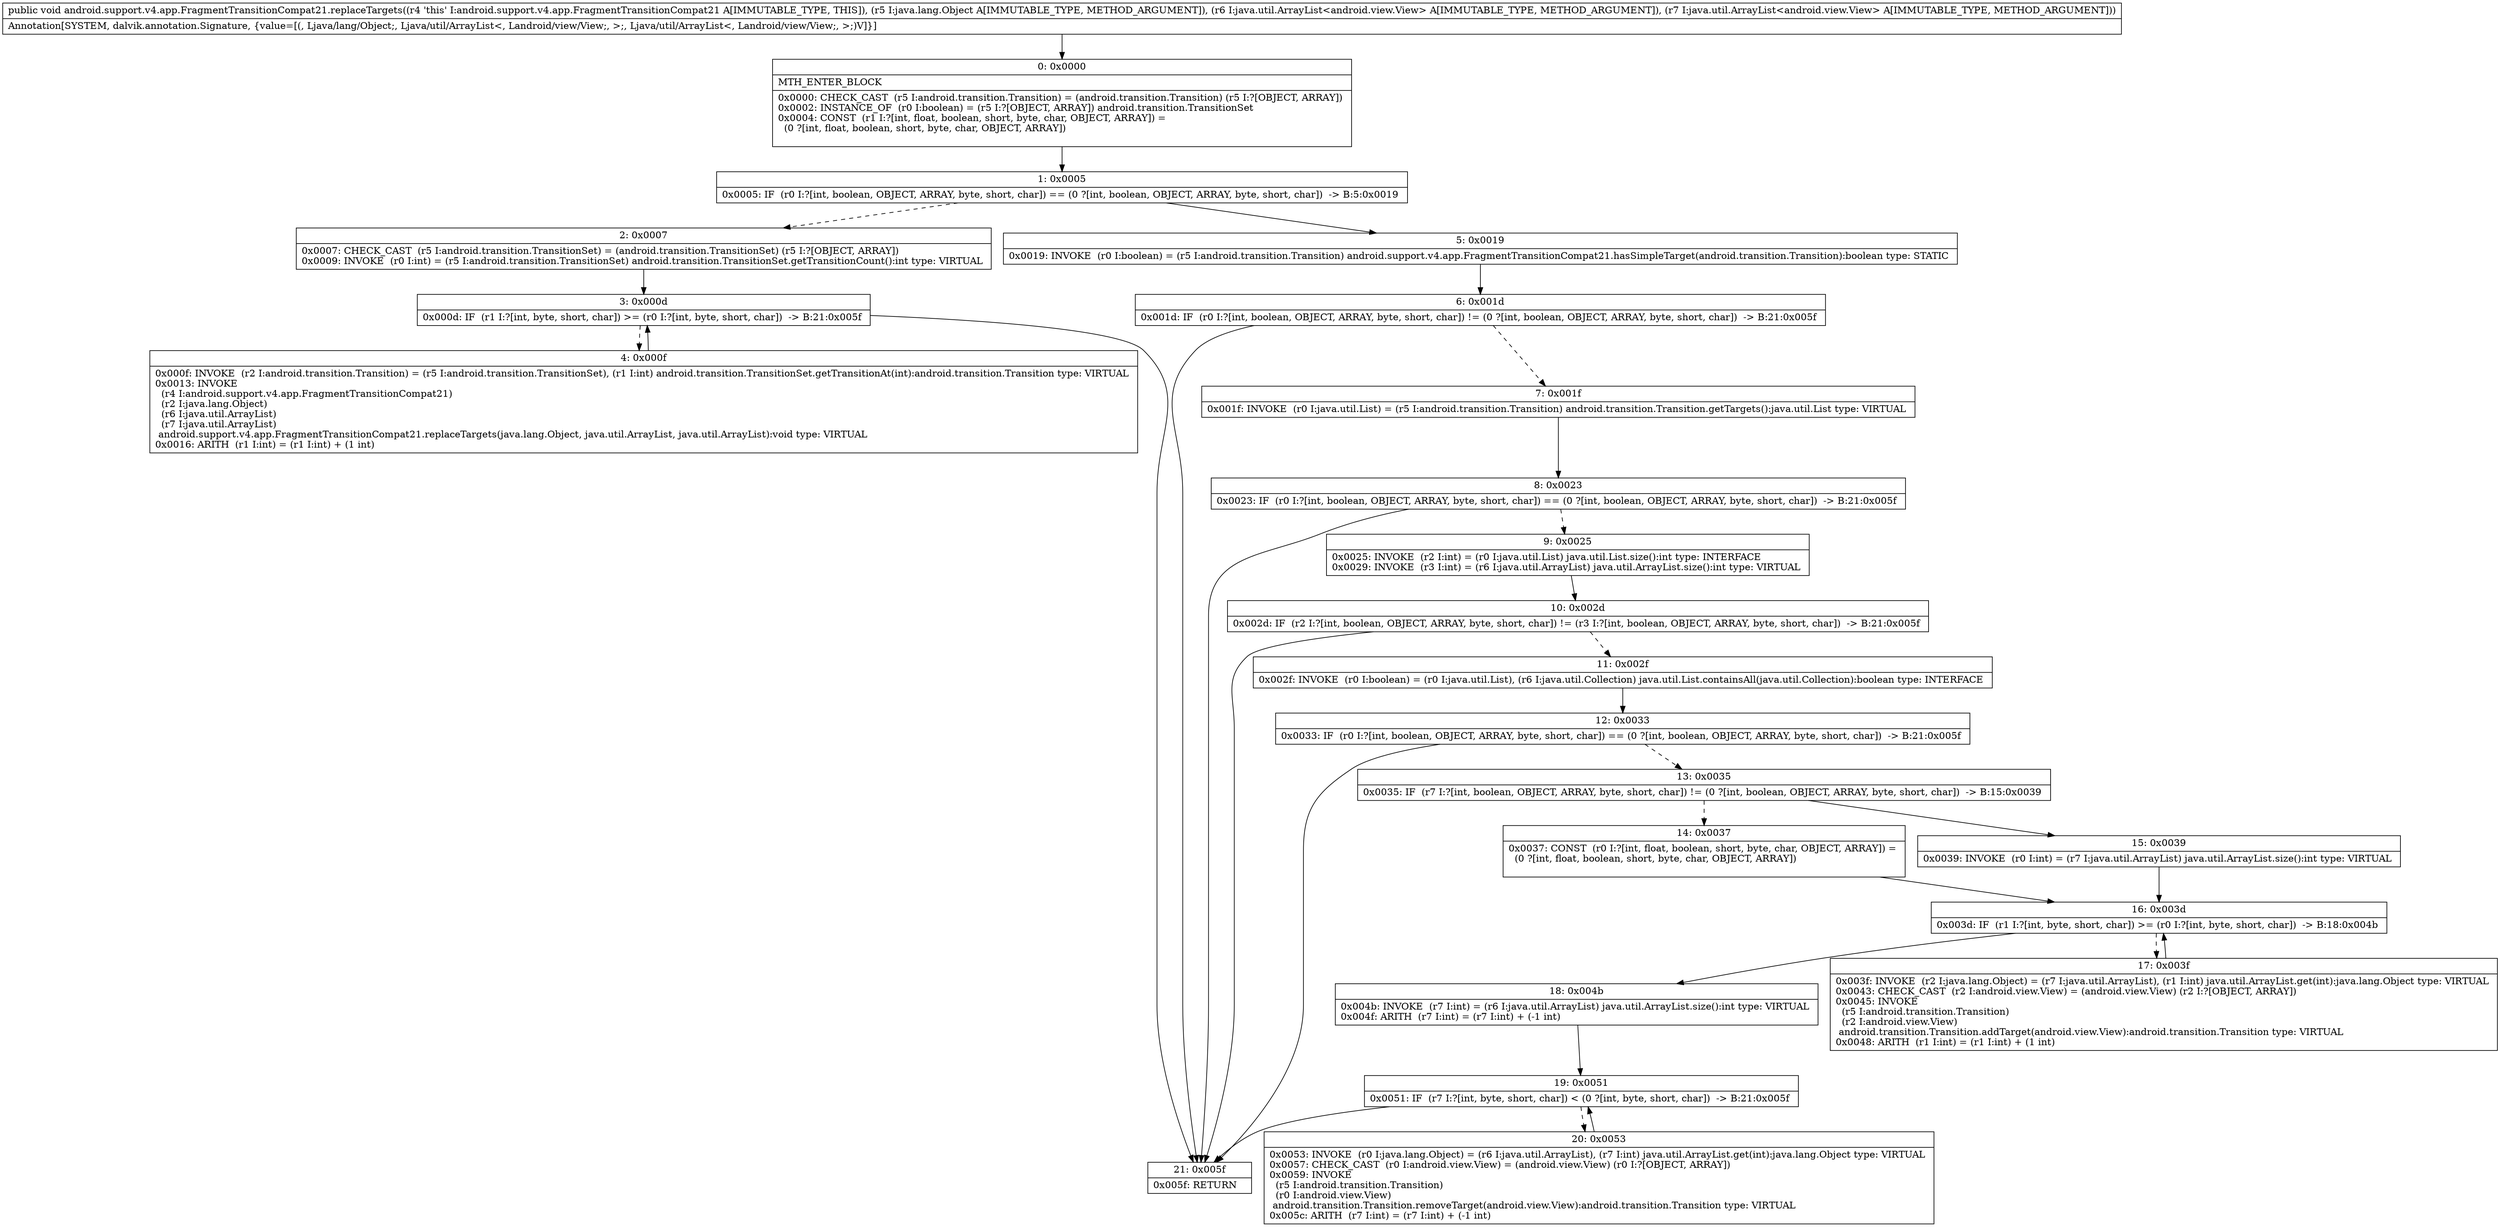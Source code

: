 digraph "CFG forandroid.support.v4.app.FragmentTransitionCompat21.replaceTargets(Ljava\/lang\/Object;Ljava\/util\/ArrayList;Ljava\/util\/ArrayList;)V" {
Node_0 [shape=record,label="{0\:\ 0x0000|MTH_ENTER_BLOCK\l|0x0000: CHECK_CAST  (r5 I:android.transition.Transition) = (android.transition.Transition) (r5 I:?[OBJECT, ARRAY]) \l0x0002: INSTANCE_OF  (r0 I:boolean) = (r5 I:?[OBJECT, ARRAY]) android.transition.TransitionSet \l0x0004: CONST  (r1 I:?[int, float, boolean, short, byte, char, OBJECT, ARRAY]) = \l  (0 ?[int, float, boolean, short, byte, char, OBJECT, ARRAY])\l \l}"];
Node_1 [shape=record,label="{1\:\ 0x0005|0x0005: IF  (r0 I:?[int, boolean, OBJECT, ARRAY, byte, short, char]) == (0 ?[int, boolean, OBJECT, ARRAY, byte, short, char])  \-\> B:5:0x0019 \l}"];
Node_2 [shape=record,label="{2\:\ 0x0007|0x0007: CHECK_CAST  (r5 I:android.transition.TransitionSet) = (android.transition.TransitionSet) (r5 I:?[OBJECT, ARRAY]) \l0x0009: INVOKE  (r0 I:int) = (r5 I:android.transition.TransitionSet) android.transition.TransitionSet.getTransitionCount():int type: VIRTUAL \l}"];
Node_3 [shape=record,label="{3\:\ 0x000d|0x000d: IF  (r1 I:?[int, byte, short, char]) \>= (r0 I:?[int, byte, short, char])  \-\> B:21:0x005f \l}"];
Node_4 [shape=record,label="{4\:\ 0x000f|0x000f: INVOKE  (r2 I:android.transition.Transition) = (r5 I:android.transition.TransitionSet), (r1 I:int) android.transition.TransitionSet.getTransitionAt(int):android.transition.Transition type: VIRTUAL \l0x0013: INVOKE  \l  (r4 I:android.support.v4.app.FragmentTransitionCompat21)\l  (r2 I:java.lang.Object)\l  (r6 I:java.util.ArrayList)\l  (r7 I:java.util.ArrayList)\l android.support.v4.app.FragmentTransitionCompat21.replaceTargets(java.lang.Object, java.util.ArrayList, java.util.ArrayList):void type: VIRTUAL \l0x0016: ARITH  (r1 I:int) = (r1 I:int) + (1 int) \l}"];
Node_5 [shape=record,label="{5\:\ 0x0019|0x0019: INVOKE  (r0 I:boolean) = (r5 I:android.transition.Transition) android.support.v4.app.FragmentTransitionCompat21.hasSimpleTarget(android.transition.Transition):boolean type: STATIC \l}"];
Node_6 [shape=record,label="{6\:\ 0x001d|0x001d: IF  (r0 I:?[int, boolean, OBJECT, ARRAY, byte, short, char]) != (0 ?[int, boolean, OBJECT, ARRAY, byte, short, char])  \-\> B:21:0x005f \l}"];
Node_7 [shape=record,label="{7\:\ 0x001f|0x001f: INVOKE  (r0 I:java.util.List) = (r5 I:android.transition.Transition) android.transition.Transition.getTargets():java.util.List type: VIRTUAL \l}"];
Node_8 [shape=record,label="{8\:\ 0x0023|0x0023: IF  (r0 I:?[int, boolean, OBJECT, ARRAY, byte, short, char]) == (0 ?[int, boolean, OBJECT, ARRAY, byte, short, char])  \-\> B:21:0x005f \l}"];
Node_9 [shape=record,label="{9\:\ 0x0025|0x0025: INVOKE  (r2 I:int) = (r0 I:java.util.List) java.util.List.size():int type: INTERFACE \l0x0029: INVOKE  (r3 I:int) = (r6 I:java.util.ArrayList) java.util.ArrayList.size():int type: VIRTUAL \l}"];
Node_10 [shape=record,label="{10\:\ 0x002d|0x002d: IF  (r2 I:?[int, boolean, OBJECT, ARRAY, byte, short, char]) != (r3 I:?[int, boolean, OBJECT, ARRAY, byte, short, char])  \-\> B:21:0x005f \l}"];
Node_11 [shape=record,label="{11\:\ 0x002f|0x002f: INVOKE  (r0 I:boolean) = (r0 I:java.util.List), (r6 I:java.util.Collection) java.util.List.containsAll(java.util.Collection):boolean type: INTERFACE \l}"];
Node_12 [shape=record,label="{12\:\ 0x0033|0x0033: IF  (r0 I:?[int, boolean, OBJECT, ARRAY, byte, short, char]) == (0 ?[int, boolean, OBJECT, ARRAY, byte, short, char])  \-\> B:21:0x005f \l}"];
Node_13 [shape=record,label="{13\:\ 0x0035|0x0035: IF  (r7 I:?[int, boolean, OBJECT, ARRAY, byte, short, char]) != (0 ?[int, boolean, OBJECT, ARRAY, byte, short, char])  \-\> B:15:0x0039 \l}"];
Node_14 [shape=record,label="{14\:\ 0x0037|0x0037: CONST  (r0 I:?[int, float, boolean, short, byte, char, OBJECT, ARRAY]) = \l  (0 ?[int, float, boolean, short, byte, char, OBJECT, ARRAY])\l \l}"];
Node_15 [shape=record,label="{15\:\ 0x0039|0x0039: INVOKE  (r0 I:int) = (r7 I:java.util.ArrayList) java.util.ArrayList.size():int type: VIRTUAL \l}"];
Node_16 [shape=record,label="{16\:\ 0x003d|0x003d: IF  (r1 I:?[int, byte, short, char]) \>= (r0 I:?[int, byte, short, char])  \-\> B:18:0x004b \l}"];
Node_17 [shape=record,label="{17\:\ 0x003f|0x003f: INVOKE  (r2 I:java.lang.Object) = (r7 I:java.util.ArrayList), (r1 I:int) java.util.ArrayList.get(int):java.lang.Object type: VIRTUAL \l0x0043: CHECK_CAST  (r2 I:android.view.View) = (android.view.View) (r2 I:?[OBJECT, ARRAY]) \l0x0045: INVOKE  \l  (r5 I:android.transition.Transition)\l  (r2 I:android.view.View)\l android.transition.Transition.addTarget(android.view.View):android.transition.Transition type: VIRTUAL \l0x0048: ARITH  (r1 I:int) = (r1 I:int) + (1 int) \l}"];
Node_18 [shape=record,label="{18\:\ 0x004b|0x004b: INVOKE  (r7 I:int) = (r6 I:java.util.ArrayList) java.util.ArrayList.size():int type: VIRTUAL \l0x004f: ARITH  (r7 I:int) = (r7 I:int) + (\-1 int) \l}"];
Node_19 [shape=record,label="{19\:\ 0x0051|0x0051: IF  (r7 I:?[int, byte, short, char]) \< (0 ?[int, byte, short, char])  \-\> B:21:0x005f \l}"];
Node_20 [shape=record,label="{20\:\ 0x0053|0x0053: INVOKE  (r0 I:java.lang.Object) = (r6 I:java.util.ArrayList), (r7 I:int) java.util.ArrayList.get(int):java.lang.Object type: VIRTUAL \l0x0057: CHECK_CAST  (r0 I:android.view.View) = (android.view.View) (r0 I:?[OBJECT, ARRAY]) \l0x0059: INVOKE  \l  (r5 I:android.transition.Transition)\l  (r0 I:android.view.View)\l android.transition.Transition.removeTarget(android.view.View):android.transition.Transition type: VIRTUAL \l0x005c: ARITH  (r7 I:int) = (r7 I:int) + (\-1 int) \l}"];
Node_21 [shape=record,label="{21\:\ 0x005f|0x005f: RETURN   \l}"];
MethodNode[shape=record,label="{public void android.support.v4.app.FragmentTransitionCompat21.replaceTargets((r4 'this' I:android.support.v4.app.FragmentTransitionCompat21 A[IMMUTABLE_TYPE, THIS]), (r5 I:java.lang.Object A[IMMUTABLE_TYPE, METHOD_ARGUMENT]), (r6 I:java.util.ArrayList\<android.view.View\> A[IMMUTABLE_TYPE, METHOD_ARGUMENT]), (r7 I:java.util.ArrayList\<android.view.View\> A[IMMUTABLE_TYPE, METHOD_ARGUMENT]))  | Annotation[SYSTEM, dalvik.annotation.Signature, \{value=[(, Ljava\/lang\/Object;, Ljava\/util\/ArrayList\<, Landroid\/view\/View;, \>;, Ljava\/util\/ArrayList\<, Landroid\/view\/View;, \>;)V]\}]\l}"];
MethodNode -> Node_0;
Node_0 -> Node_1;
Node_1 -> Node_2[style=dashed];
Node_1 -> Node_5;
Node_2 -> Node_3;
Node_3 -> Node_4[style=dashed];
Node_3 -> Node_21;
Node_4 -> Node_3;
Node_5 -> Node_6;
Node_6 -> Node_7[style=dashed];
Node_6 -> Node_21;
Node_7 -> Node_8;
Node_8 -> Node_9[style=dashed];
Node_8 -> Node_21;
Node_9 -> Node_10;
Node_10 -> Node_11[style=dashed];
Node_10 -> Node_21;
Node_11 -> Node_12;
Node_12 -> Node_13[style=dashed];
Node_12 -> Node_21;
Node_13 -> Node_14[style=dashed];
Node_13 -> Node_15;
Node_14 -> Node_16;
Node_15 -> Node_16;
Node_16 -> Node_17[style=dashed];
Node_16 -> Node_18;
Node_17 -> Node_16;
Node_18 -> Node_19;
Node_19 -> Node_20[style=dashed];
Node_19 -> Node_21;
Node_20 -> Node_19;
}

